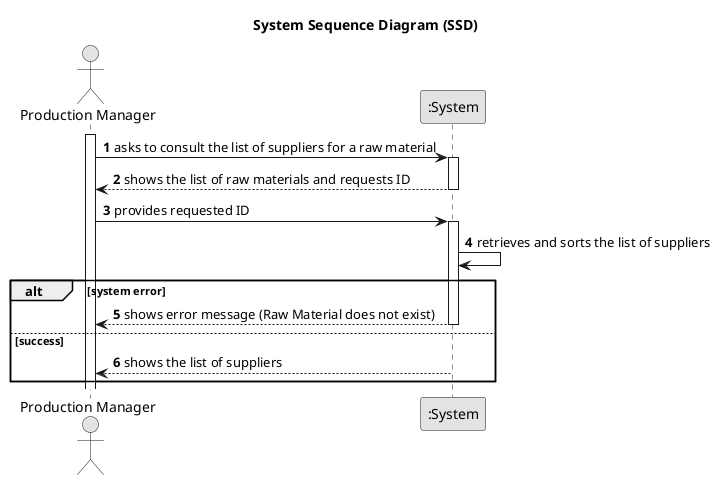@startuml
skinparam monochrome true
skinparam packageStyle rectangle
skinparam shadowing false

title System Sequence Diagram (SSD)

autonumber

actor "Production Manager" as PM
participant ":System" as System

activate PM

    PM -> System : asks to consult the list of suppliers for a raw material
    activate System

        System --> PM : shows the list of raw materials and requests ID
        deactivate System

    PM -> System : provides requested ID
    activate System

        System -> System : retrieves and sorts the list of suppliers

    alt system error
        System --> PM : shows error message (Raw Material does not exist)
        deactivate System
    else success
        System --> PM : shows the list of suppliers
        deactivate System
    end

@enduml
